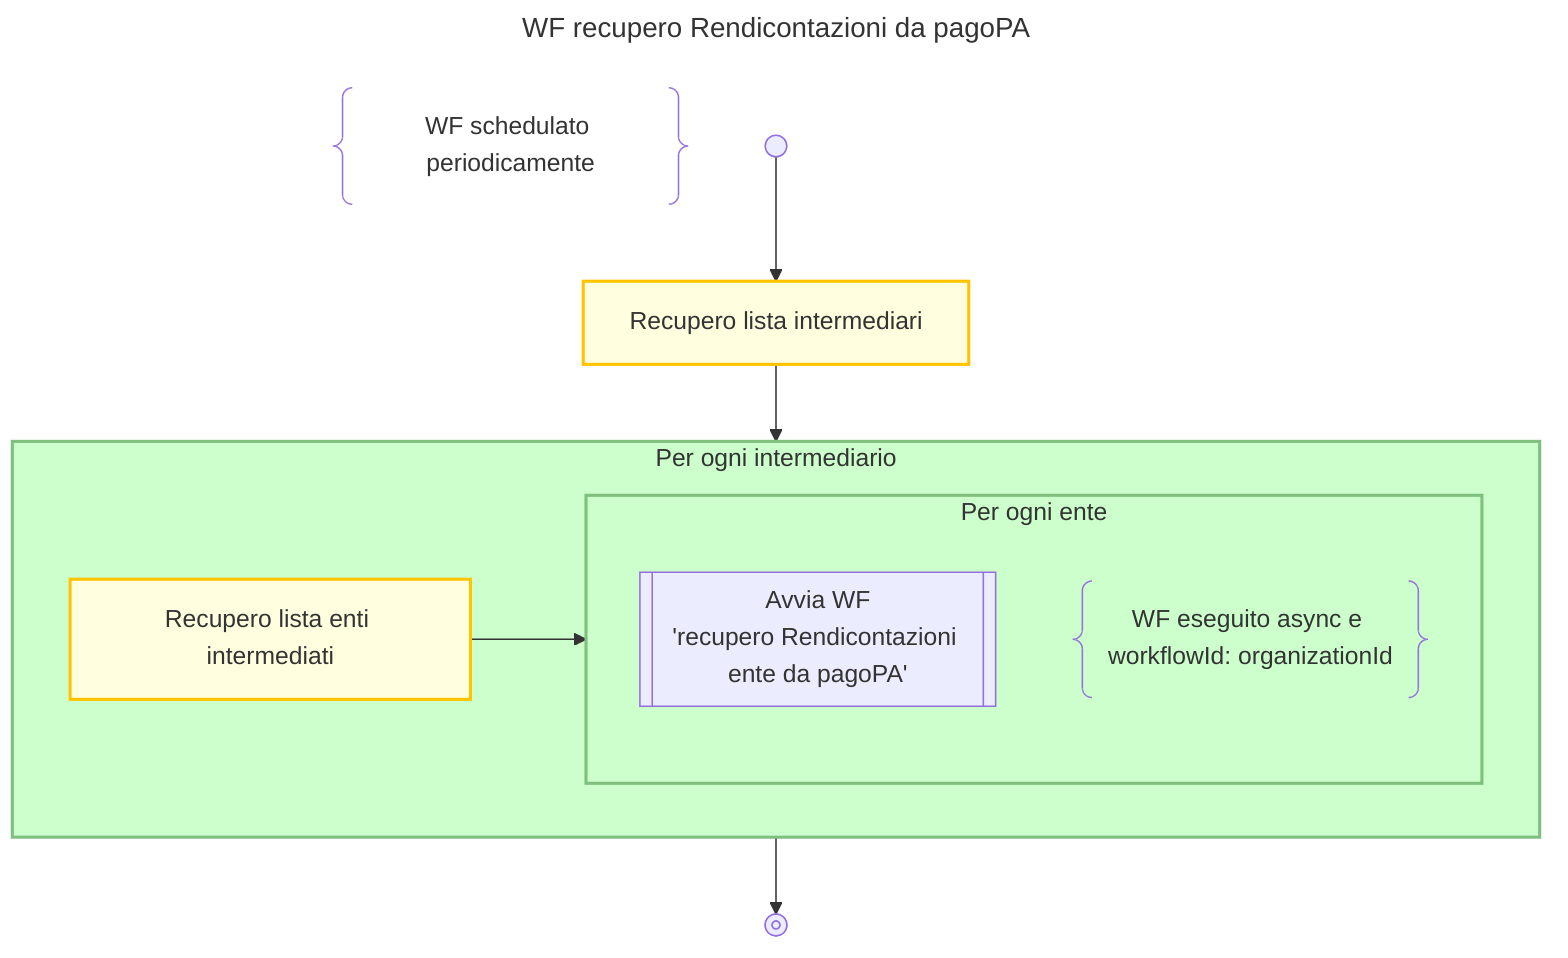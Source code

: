 ---
title: WF recupero Rendicontazioni da pagoPA
---
flowchart TD
    DESCRIPTION@{ shape: braces, label: "WF schedulato periodicamente" }

    START@{shape: start} -->
    FETCH_BROKER_LIST:::activity@{label: "Recupero lista intermediari"} -->
    BROKER_LOOP

    subgraph BROKER_LOOP["Per ogni intermediario"]
        FETCH_ORG_LIST:::activity@{label: "Recupero lista enti intermediati"} -->
        ORG_FETCH_WF_LOOP

        subgraph ORG_FETCH_WF_LOOP["Per ogni ente"]
            FETCH_FILE[["Avvia WF<BR/>'recupero Rendicontazioni ente da pagoPA'"]]

            NOTE@{ shape: braces, label: "WF eseguito async e workflowId: organizationId" }
        end
        class ORG_FETCH_WF_LOOP loop
    end
    class BROKER_LOOP loop

    BROKER_LOOP --> END@{shape: stop}

    classDef disable display:none;
    classDef activity fill:#FFFFE0, stroke:#ffc300, stroke-width:2px;
    classDef loop fill:#CCFFCC, stroke:#7FBF7F, stroke-width:2px, padding-bottom: 5px;
